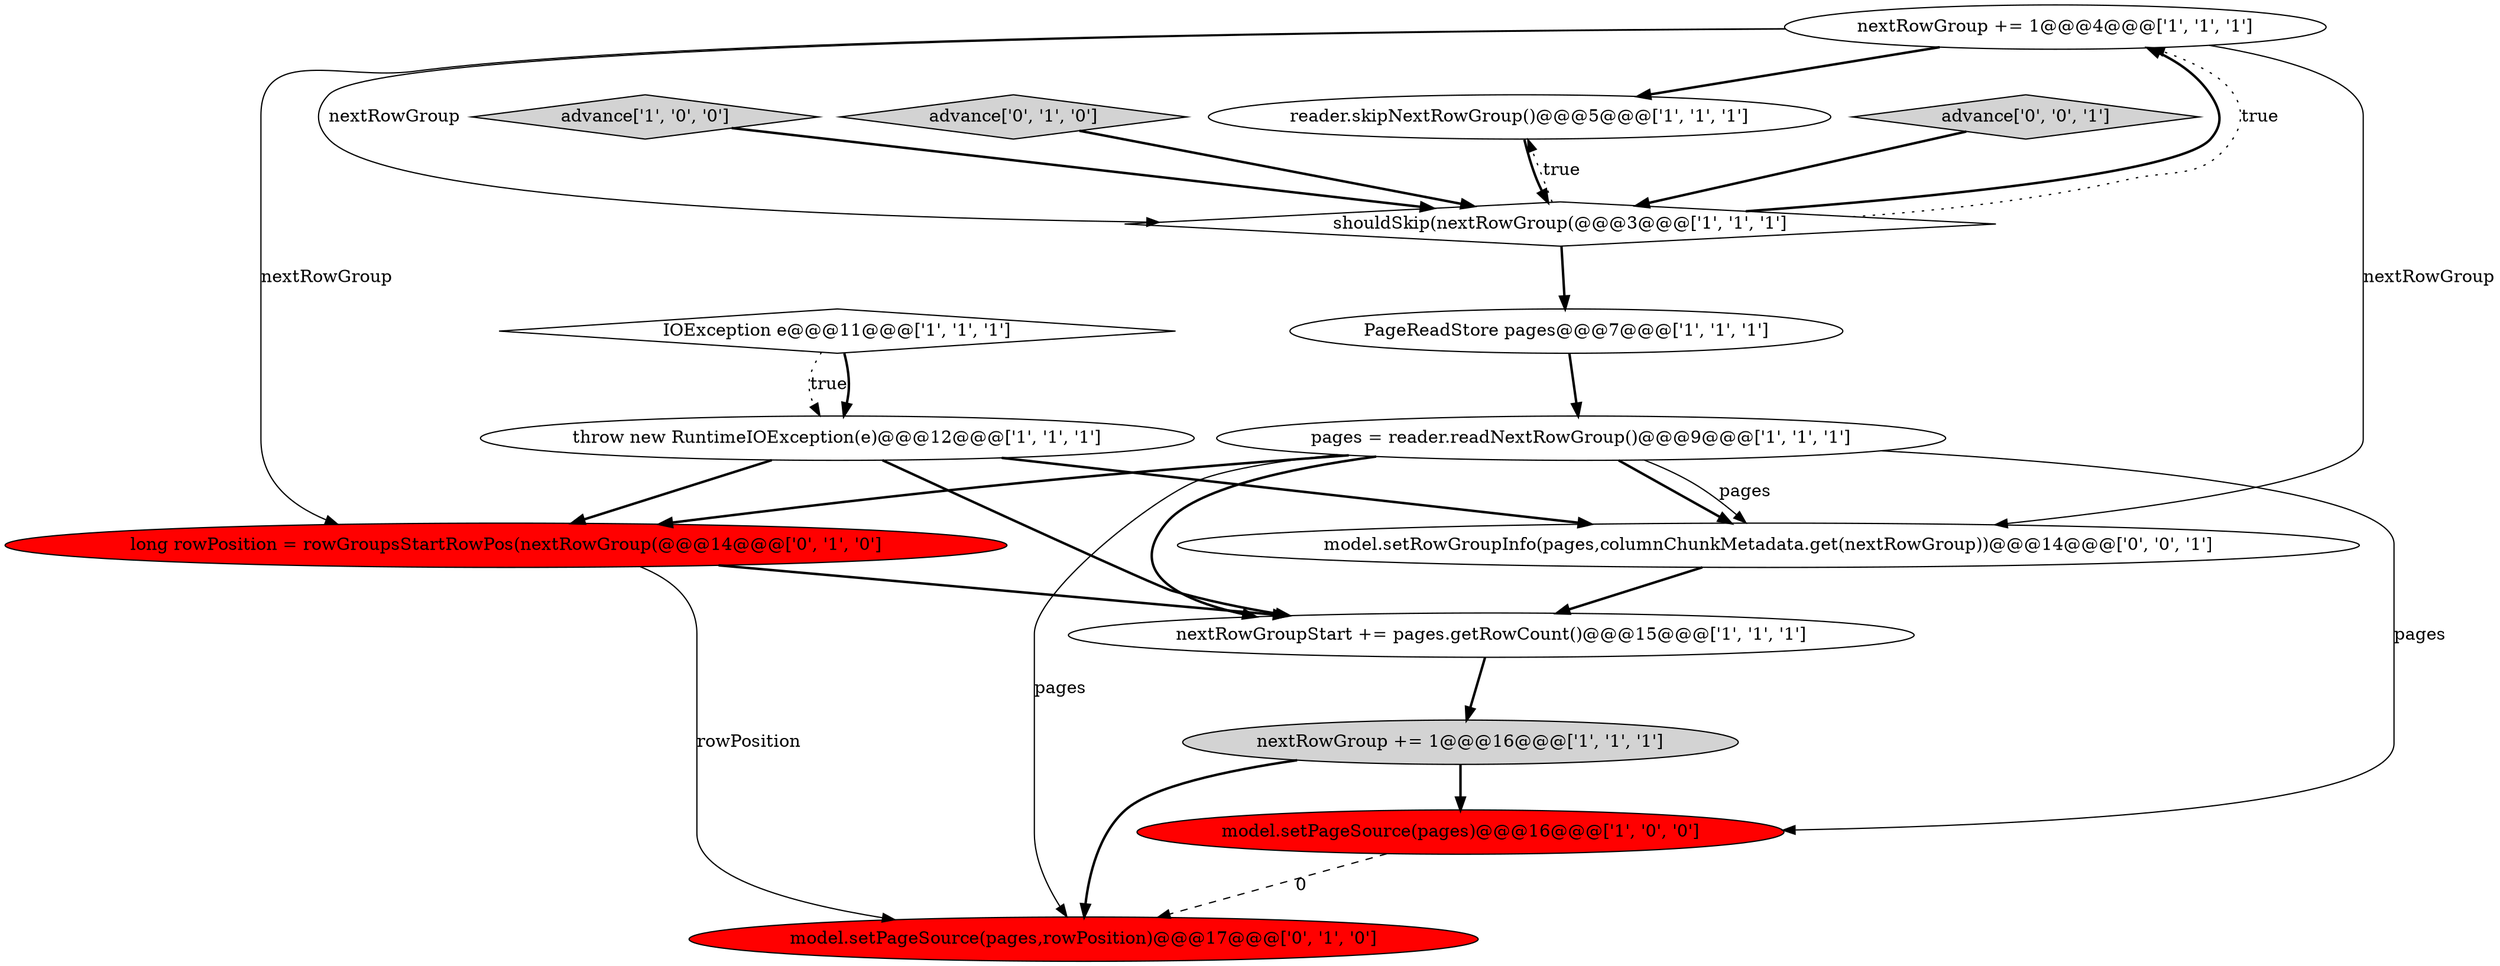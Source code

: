 digraph {
2 [style = filled, label = "nextRowGroup += 1@@@4@@@['1', '1', '1']", fillcolor = white, shape = ellipse image = "AAA0AAABBB1BBB"];
9 [style = filled, label = "advance['1', '0', '0']", fillcolor = lightgray, shape = diamond image = "AAA0AAABBB1BBB"];
13 [style = filled, label = "model.setPageSource(pages,rowPosition)@@@17@@@['0', '1', '0']", fillcolor = red, shape = ellipse image = "AAA1AAABBB2BBB"];
0 [style = filled, label = "throw new RuntimeIOException(e)@@@12@@@['1', '1', '1']", fillcolor = white, shape = ellipse image = "AAA0AAABBB1BBB"];
12 [style = filled, label = "long rowPosition = rowGroupsStartRowPos(nextRowGroup(@@@14@@@['0', '1', '0']", fillcolor = red, shape = ellipse image = "AAA1AAABBB2BBB"];
11 [style = filled, label = "advance['0', '1', '0']", fillcolor = lightgray, shape = diamond image = "AAA0AAABBB2BBB"];
8 [style = filled, label = "reader.skipNextRowGroup()@@@5@@@['1', '1', '1']", fillcolor = white, shape = ellipse image = "AAA0AAABBB1BBB"];
3 [style = filled, label = "pages = reader.readNextRowGroup()@@@9@@@['1', '1', '1']", fillcolor = white, shape = ellipse image = "AAA0AAABBB1BBB"];
4 [style = filled, label = "nextRowGroup += 1@@@16@@@['1', '1', '1']", fillcolor = lightgray, shape = ellipse image = "AAA0AAABBB1BBB"];
1 [style = filled, label = "nextRowGroupStart += pages.getRowCount()@@@15@@@['1', '1', '1']", fillcolor = white, shape = ellipse image = "AAA0AAABBB1BBB"];
15 [style = filled, label = "advance['0', '0', '1']", fillcolor = lightgray, shape = diamond image = "AAA0AAABBB3BBB"];
7 [style = filled, label = "PageReadStore pages@@@7@@@['1', '1', '1']", fillcolor = white, shape = ellipse image = "AAA0AAABBB1BBB"];
6 [style = filled, label = "shouldSkip(nextRowGroup(@@@3@@@['1', '1', '1']", fillcolor = white, shape = diamond image = "AAA0AAABBB1BBB"];
10 [style = filled, label = "model.setPageSource(pages)@@@16@@@['1', '0', '0']", fillcolor = red, shape = ellipse image = "AAA1AAABBB1BBB"];
5 [style = filled, label = "IOException e@@@11@@@['1', '1', '1']", fillcolor = white, shape = diamond image = "AAA0AAABBB1BBB"];
14 [style = filled, label = "model.setRowGroupInfo(pages,columnChunkMetadata.get(nextRowGroup))@@@14@@@['0', '0', '1']", fillcolor = white, shape = ellipse image = "AAA0AAABBB3BBB"];
4->10 [style = bold, label=""];
1->4 [style = bold, label=""];
3->13 [style = solid, label="pages"];
3->1 [style = bold, label=""];
3->10 [style = solid, label="pages"];
0->12 [style = bold, label=""];
11->6 [style = bold, label=""];
3->14 [style = bold, label=""];
4->13 [style = bold, label=""];
8->6 [style = bold, label=""];
15->6 [style = bold, label=""];
5->0 [style = dotted, label="true"];
12->13 [style = solid, label="rowPosition"];
3->12 [style = bold, label=""];
10->13 [style = dashed, label="0"];
12->1 [style = bold, label=""];
7->3 [style = bold, label=""];
14->1 [style = bold, label=""];
9->6 [style = bold, label=""];
2->6 [style = solid, label="nextRowGroup"];
6->2 [style = bold, label=""];
0->14 [style = bold, label=""];
6->2 [style = dotted, label="true"];
5->0 [style = bold, label=""];
6->8 [style = dotted, label="true"];
0->1 [style = bold, label=""];
2->12 [style = solid, label="nextRowGroup"];
3->14 [style = solid, label="pages"];
6->7 [style = bold, label=""];
2->14 [style = solid, label="nextRowGroup"];
2->8 [style = bold, label=""];
}
